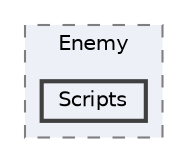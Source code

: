digraph "004_Character/Enemy/Scripts"
{
 // LATEX_PDF_SIZE
  bgcolor="transparent";
  edge [fontname=Helvetica,fontsize=10,labelfontname=Helvetica,labelfontsize=10];
  node [fontname=Helvetica,fontsize=10,shape=box,height=0.2,width=0.4];
  compound=true
  subgraph clusterdir_47a9795922ab6cd90504fbb3d4cb8f79 {
    graph [ bgcolor="#edf0f7", pencolor="grey50", label="Enemy", fontname=Helvetica,fontsize=10 style="filled,dashed", URL="dir_47a9795922ab6cd90504fbb3d4cb8f79.html",tooltip=""]
  dir_b2df18e7e23d62198b6937a841708162 [label="Scripts", fillcolor="#edf0f7", color="grey25", style="filled,bold", URL="dir_b2df18e7e23d62198b6937a841708162.html",tooltip=""];
  }
}
